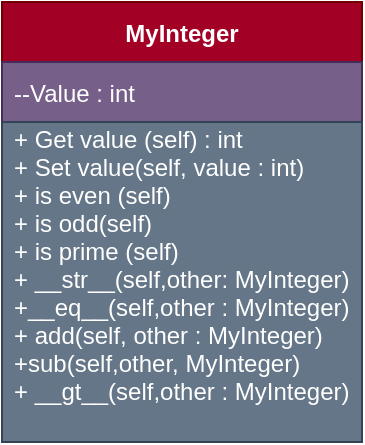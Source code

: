 <mxfile>
    <diagram id="qoACydoq5MbiZO5zvkmp" name="Page-1">
        <mxGraphModel dx="734" dy="310" grid="1" gridSize="10" guides="1" tooltips="1" connect="1" arrows="1" fold="1" page="1" pageScale="1" pageWidth="850" pageHeight="1100" math="0" shadow="0">
            <root>
                <mxCell id="0"/>
                <mxCell id="1" parent="0"/>
                <mxCell id="2" value="MyInteger" style="swimlane;fontStyle=1;childLayout=stackLayout;horizontal=1;startSize=30;horizontalStack=0;resizeParent=1;resizeParentMax=0;resizeLast=0;collapsible=1;marginBottom=0;fillColor=#a20025;fontColor=#ffffff;strokeColor=#6F0000;" vertex="1" parent="1">
                    <mxGeometry x="120" y="20" width="180" height="220" as="geometry"/>
                </mxCell>
                <mxCell id="3" value="--Value : int " style="text;strokeColor=#432D57;fillColor=#76608a;align=left;verticalAlign=middle;spacingLeft=4;spacingRight=4;overflow=hidden;points=[[0,0.5],[1,0.5]];portConstraint=eastwest;rotatable=0;fontColor=#ffffff;" vertex="1" parent="2">
                    <mxGeometry y="30" width="180" height="30" as="geometry"/>
                </mxCell>
                <mxCell id="4" value="+ Get value (self) : int&#10;+ Set value(self, value : int)&#10;+ is even (self)&#10;+ is odd(self)&#10;+ is prime (self)&#10;+ __str__(self,other: MyInteger)&#10;+__eq__(self,other : MyInteger)&#10;+ add(self, other : MyInteger)&#10;+sub(self,other, MyInteger)&#10;+ __gt__(self,other : MyInteger)&#10;&#10;&#10;&#10; " style="text;fillColor=#647687;align=left;verticalAlign=middle;spacingLeft=4;spacingRight=4;overflow=hidden;points=[[0,0.5],[1,0.5]];portConstraint=eastwest;rotatable=0;strokeColor=#314354;fontColor=#ffffff;" vertex="1" parent="2">
                    <mxGeometry y="60" width="180" height="160" as="geometry"/>
                </mxCell>
            </root>
        </mxGraphModel>
    </diagram>
</mxfile>